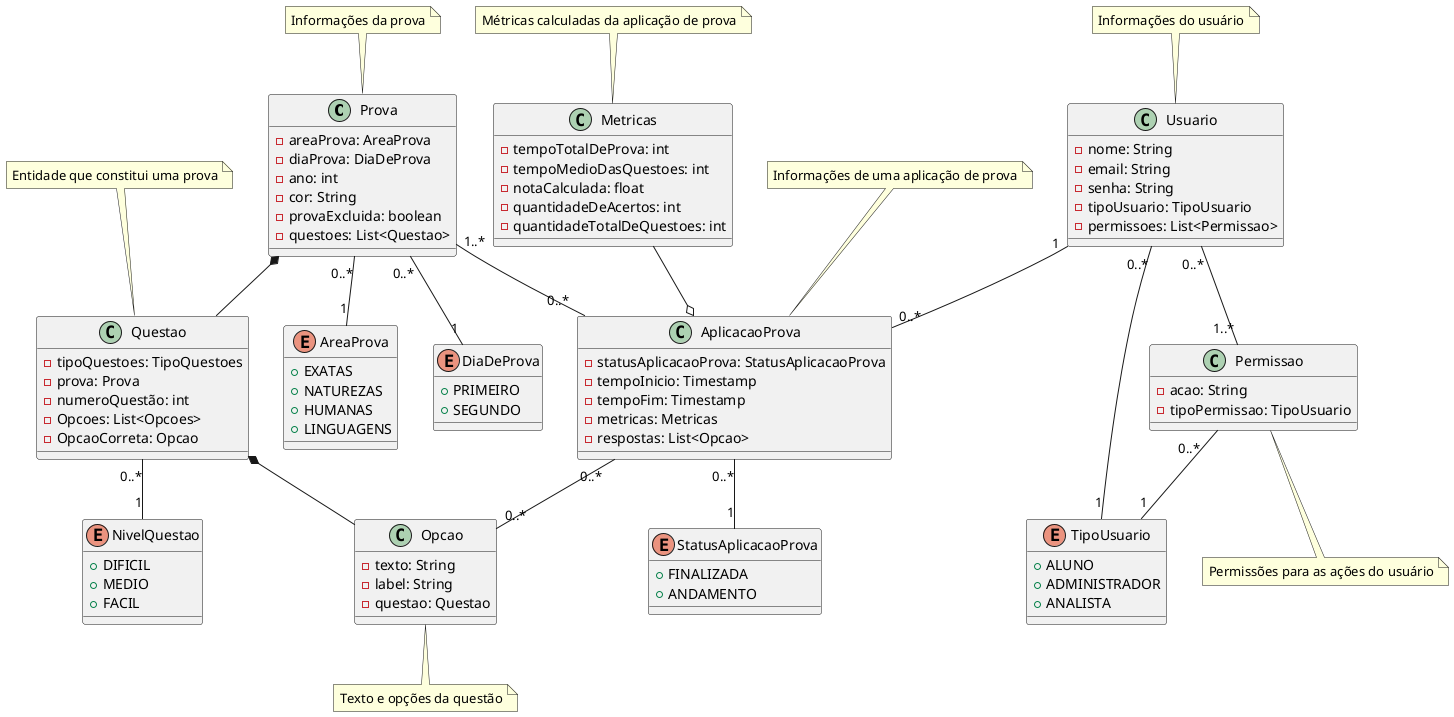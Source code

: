 @startuml

/' CLASSES E ENUMS '/

class Prova{
    - areaProva: AreaProva
    - diaProva: DiaDeProva
    - ano: int
    - cor: String
    - provaExcluida: boolean
    - questoes: List<Questao>
}

class Usuario{
    - nome: String
    - email: String
    - senha: String
    - tipoUsuario: TipoUsuario
    - permissoes: List<Permissao>
}

class Questao{
    - tipoQuestoes: TipoQuestoes
    - prova: Prova
    - numeroQuestão: int
    - Opcoes: List<Opcoes>
    - OpcaoCorreta: Opcao
}

class Metricas{
    - tempoTotalDeProva: int
    - tempoMedioDasQuestoes: int
    - notaCalculada: float
    - quantidadeDeAcertos: int
    - quantidadeTotalDeQuestoes: int
}

class AplicacaoProva{
    - statusAplicacaoProva: StatusAplicacaoProva
    - tempoInicio: Timestamp
    - tempoFim: Timestamp
    - metricas: Metricas
    - respostas: List<Opcao>
}

class Permissao{
    - acao: String
    - tipoPermissao: TipoUsuario
}

class Opcao{
    - texto: String
    - label: String
    - questao: Questao
}
Enum AreaProva{
    + EXATAS
    + NATUREZAS
    + HUMANAS
    + LINGUAGENS
}
Enum NivelQuestao{
    + DIFICIL
    + MEDIO
    + FACIL
}
Enum TipoUsuario{
    + ALUNO
    + ADMINISTRADOR
    + ANALISTA
}
Enum DiaDeProva{
    + PRIMEIRO
    + SEGUNDO
}
Enum StatusAplicacaoProva{
    + FINALIZADA
    + ANDAMENTO
}

/' RELAÇÕES '/

Prova "1..*" -- "0..*" AplicacaoProva
Prova  *--  Questao
Questao *--  Opcao
Prova "0..*"--"1" DiaDeProva
Prova "0..*"-- "1" AreaProva

Usuario "1" -- "0..*" AplicacaoProva
Usuario "0..*" -- "1..*" Permissao
Usuario "0..*" - "1" TipoUsuario

Metricas --o AplicacaoProva

Questao "0..*" --"1" NivelQuestao

AplicacaoProva "0..*" -- "1" StatusAplicacaoProva

Permissao "0..*   " -- "1" TipoUsuario

AplicacaoProva "0..*" -- "0..*" Opcao


/' NOTAS'/

note bottom of Permissao: Permissões para as ações do usuário
note top of Usuario: Informações do usuário
note top of Questao: Entidade que constitui uma prova
note top of Prova : Informações da prova
note top of AplicacaoProva : Informações de uma aplicação de prova
note top of Metricas : Métricas calculadas da aplicação de prova
note bottom of Opcao : Texto e opções da questão

@enduml